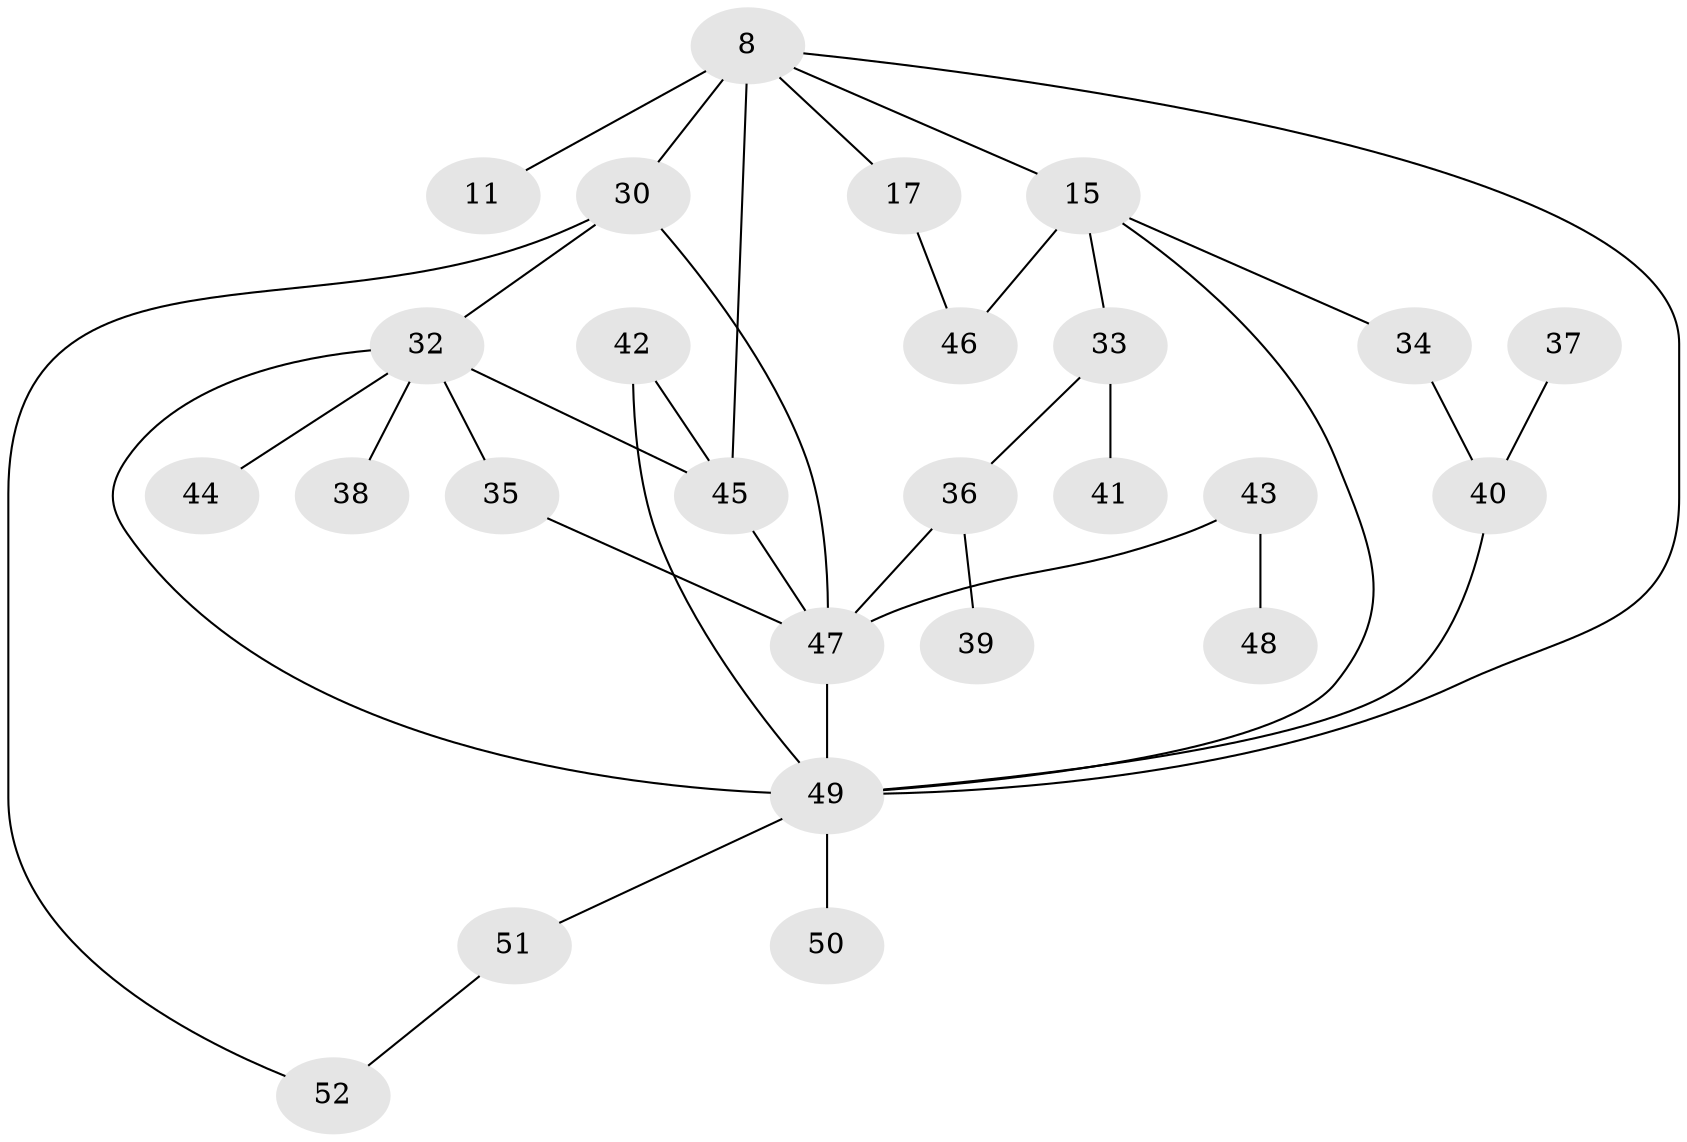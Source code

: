 // original degree distribution, {4: 0.11538461538461539, 5: 0.057692307692307696, 2: 0.36538461538461536, 1: 0.25, 7: 0.019230769230769232, 3: 0.17307692307692307, 6: 0.019230769230769232}
// Generated by graph-tools (version 1.1) at 2025/44/03/04/25 21:44:56]
// undirected, 26 vertices, 36 edges
graph export_dot {
graph [start="1"]
  node [color=gray90,style=filled];
  8;
  11;
  15;
  17 [super="+12"];
  30;
  32 [super="+24+18+14+27"];
  33;
  34;
  35;
  36;
  37;
  38;
  39;
  40 [super="+28"];
  41;
  42;
  43;
  44;
  45 [super="+5"];
  46 [super="+23"];
  47 [super="+13+7+16+31"];
  48;
  49 [super="+25+29+26+20"];
  50;
  51;
  52;
  8 -- 11;
  8 -- 15;
  8 -- 30;
  8 -- 45 [weight=2];
  8 -- 17;
  8 -- 49;
  15 -- 33;
  15 -- 46 [weight=2];
  15 -- 34;
  15 -- 49;
  17 -- 46;
  30 -- 52;
  30 -- 32;
  30 -- 47;
  32 -- 49;
  32 -- 45;
  32 -- 38;
  32 -- 35;
  32 -- 44;
  33 -- 41;
  33 -- 36;
  34 -- 40;
  35 -- 47;
  36 -- 39;
  36 -- 47;
  37 -- 40;
  40 -- 49;
  42 -- 45;
  42 -- 49;
  43 -- 48;
  43 -- 47;
  45 -- 47;
  47 -- 49 [weight=2];
  49 -- 51;
  49 -- 50;
  51 -- 52;
}
